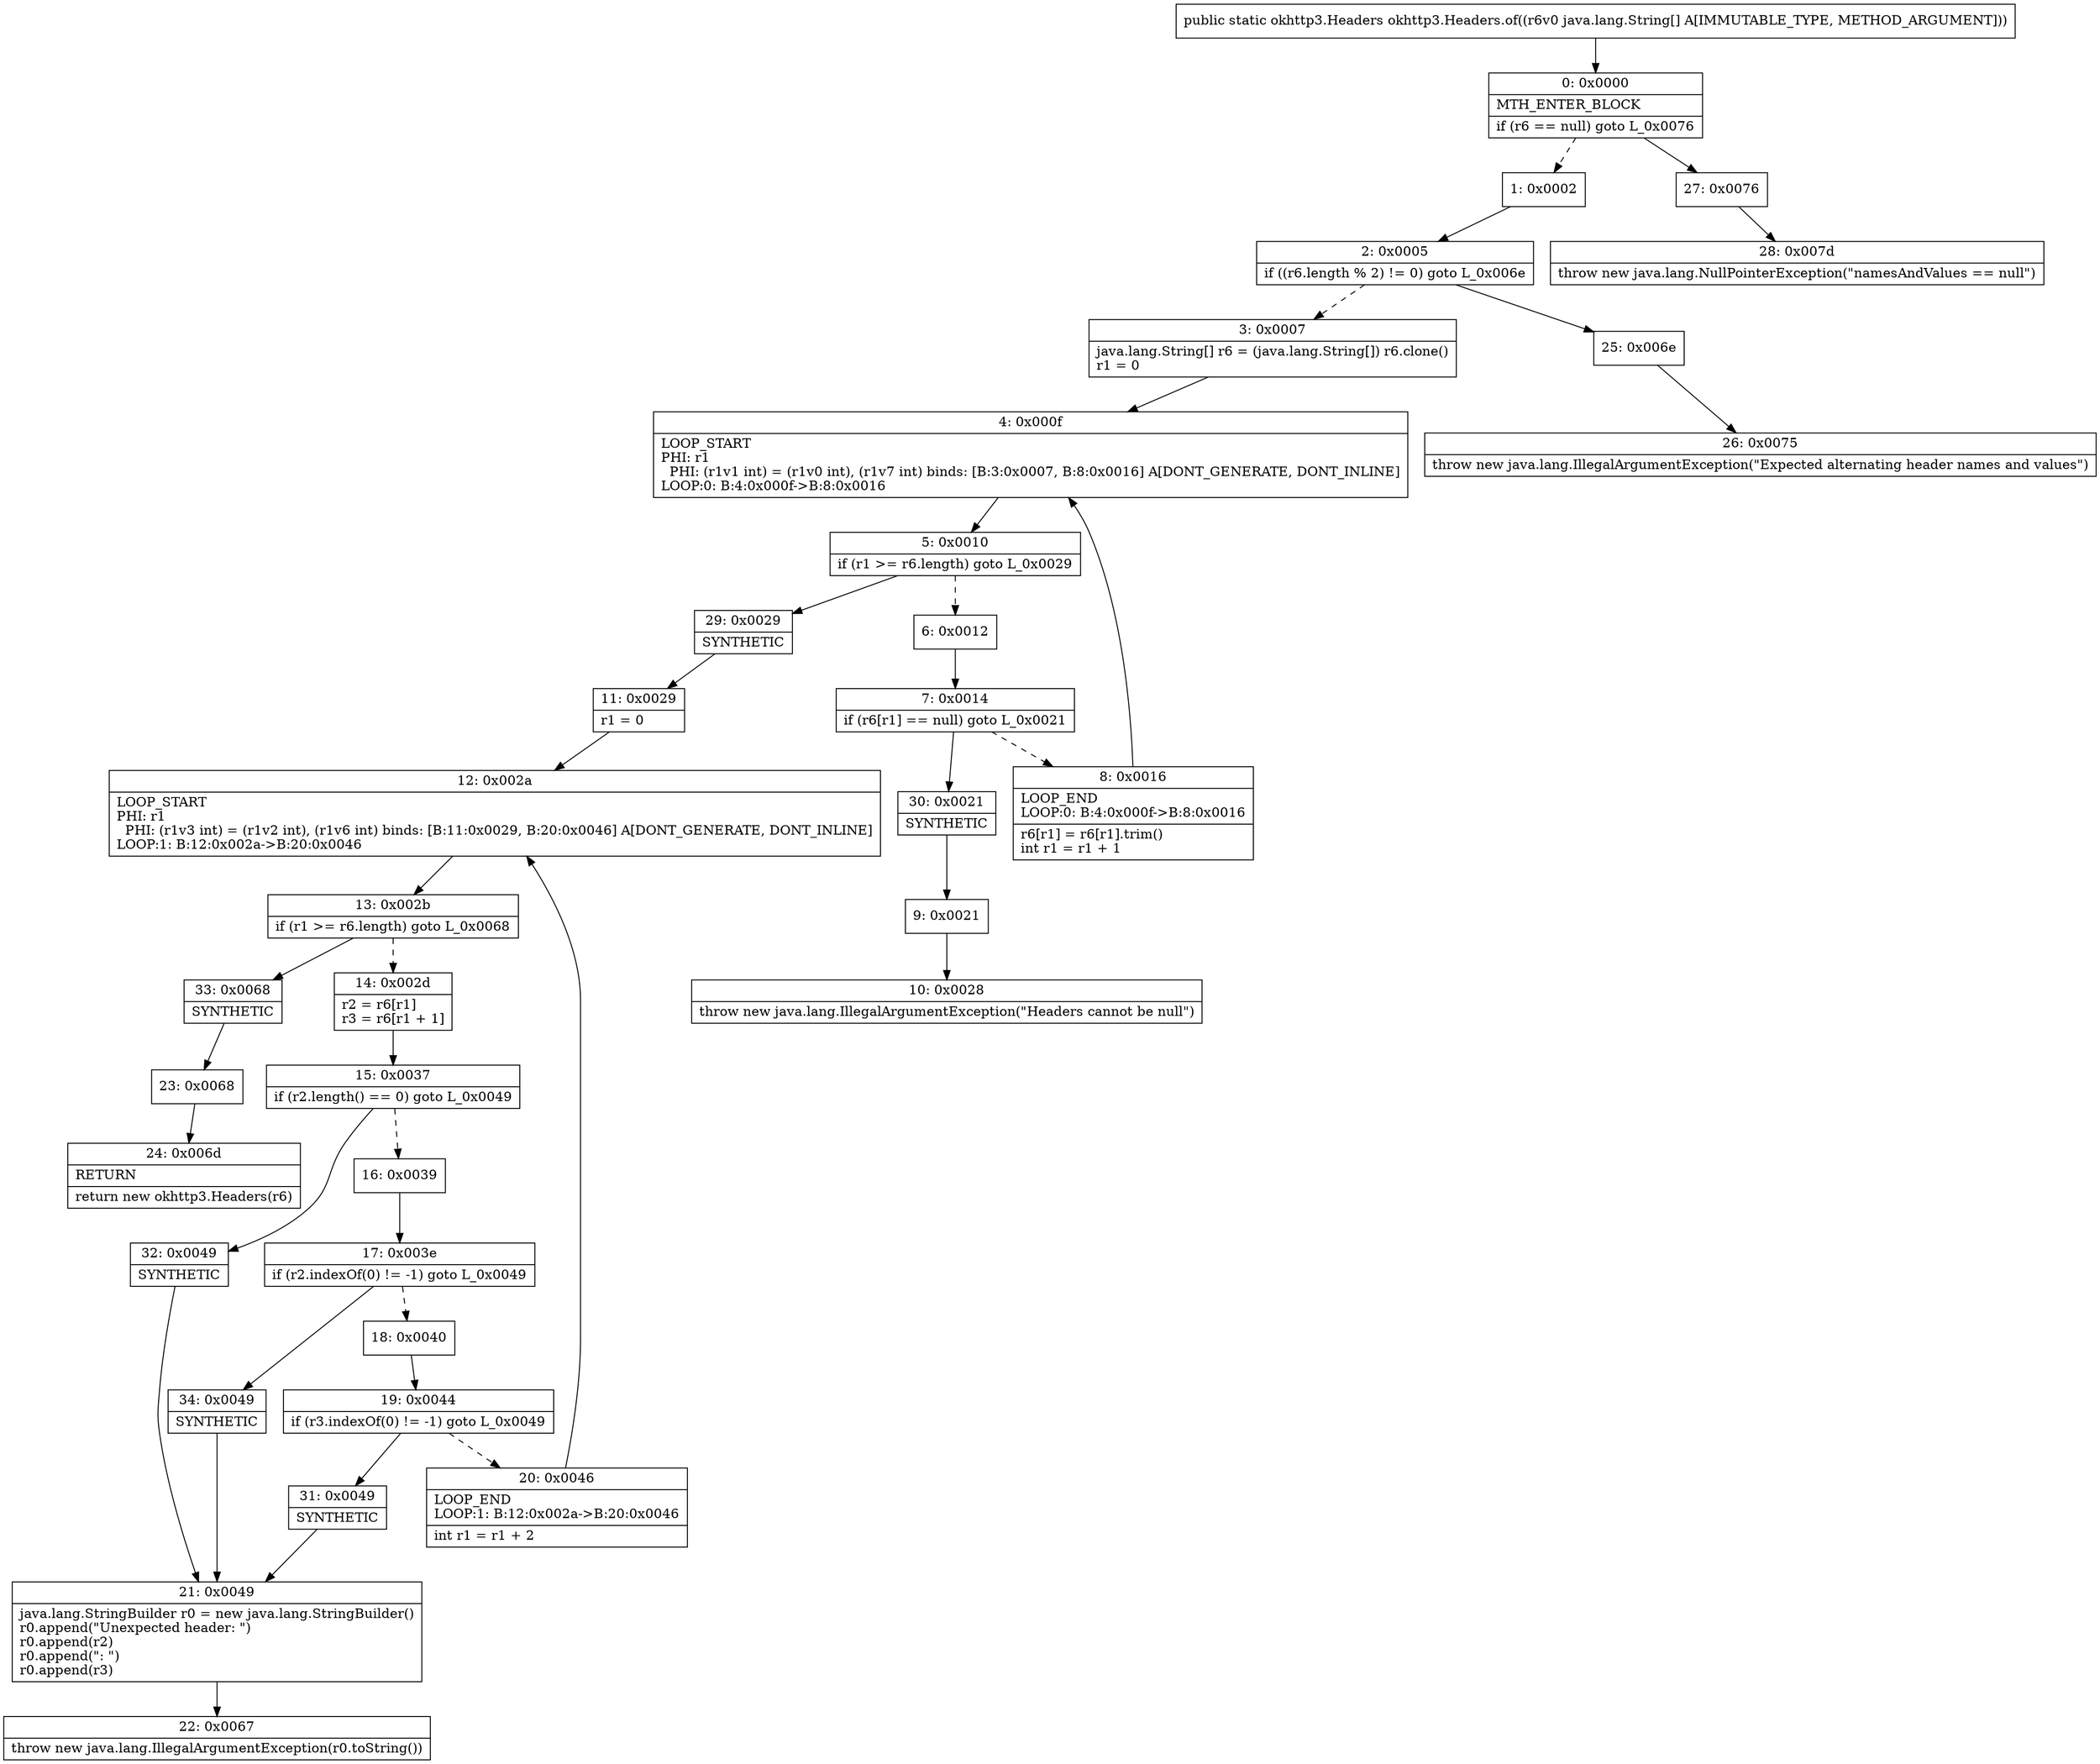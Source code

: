digraph "CFG forokhttp3.Headers.of([Ljava\/lang\/String;)Lokhttp3\/Headers;" {
Node_0 [shape=record,label="{0\:\ 0x0000|MTH_ENTER_BLOCK\l|if (r6 == null) goto L_0x0076\l}"];
Node_1 [shape=record,label="{1\:\ 0x0002}"];
Node_2 [shape=record,label="{2\:\ 0x0005|if ((r6.length % 2) != 0) goto L_0x006e\l}"];
Node_3 [shape=record,label="{3\:\ 0x0007|java.lang.String[] r6 = (java.lang.String[]) r6.clone()\lr1 = 0\l}"];
Node_4 [shape=record,label="{4\:\ 0x000f|LOOP_START\lPHI: r1 \l  PHI: (r1v1 int) = (r1v0 int), (r1v7 int) binds: [B:3:0x0007, B:8:0x0016] A[DONT_GENERATE, DONT_INLINE]\lLOOP:0: B:4:0x000f\-\>B:8:0x0016\l}"];
Node_5 [shape=record,label="{5\:\ 0x0010|if (r1 \>= r6.length) goto L_0x0029\l}"];
Node_6 [shape=record,label="{6\:\ 0x0012}"];
Node_7 [shape=record,label="{7\:\ 0x0014|if (r6[r1] == null) goto L_0x0021\l}"];
Node_8 [shape=record,label="{8\:\ 0x0016|LOOP_END\lLOOP:0: B:4:0x000f\-\>B:8:0x0016\l|r6[r1] = r6[r1].trim()\lint r1 = r1 + 1\l}"];
Node_9 [shape=record,label="{9\:\ 0x0021}"];
Node_10 [shape=record,label="{10\:\ 0x0028|throw new java.lang.IllegalArgumentException(\"Headers cannot be null\")\l}"];
Node_11 [shape=record,label="{11\:\ 0x0029|r1 = 0\l}"];
Node_12 [shape=record,label="{12\:\ 0x002a|LOOP_START\lPHI: r1 \l  PHI: (r1v3 int) = (r1v2 int), (r1v6 int) binds: [B:11:0x0029, B:20:0x0046] A[DONT_GENERATE, DONT_INLINE]\lLOOP:1: B:12:0x002a\-\>B:20:0x0046\l}"];
Node_13 [shape=record,label="{13\:\ 0x002b|if (r1 \>= r6.length) goto L_0x0068\l}"];
Node_14 [shape=record,label="{14\:\ 0x002d|r2 = r6[r1]\lr3 = r6[r1 + 1]\l}"];
Node_15 [shape=record,label="{15\:\ 0x0037|if (r2.length() == 0) goto L_0x0049\l}"];
Node_16 [shape=record,label="{16\:\ 0x0039}"];
Node_17 [shape=record,label="{17\:\ 0x003e|if (r2.indexOf(0) != \-1) goto L_0x0049\l}"];
Node_18 [shape=record,label="{18\:\ 0x0040}"];
Node_19 [shape=record,label="{19\:\ 0x0044|if (r3.indexOf(0) != \-1) goto L_0x0049\l}"];
Node_20 [shape=record,label="{20\:\ 0x0046|LOOP_END\lLOOP:1: B:12:0x002a\-\>B:20:0x0046\l|int r1 = r1 + 2\l}"];
Node_21 [shape=record,label="{21\:\ 0x0049|java.lang.StringBuilder r0 = new java.lang.StringBuilder()\lr0.append(\"Unexpected header: \")\lr0.append(r2)\lr0.append(\": \")\lr0.append(r3)\l}"];
Node_22 [shape=record,label="{22\:\ 0x0067|throw new java.lang.IllegalArgumentException(r0.toString())\l}"];
Node_23 [shape=record,label="{23\:\ 0x0068}"];
Node_24 [shape=record,label="{24\:\ 0x006d|RETURN\l|return new okhttp3.Headers(r6)\l}"];
Node_25 [shape=record,label="{25\:\ 0x006e}"];
Node_26 [shape=record,label="{26\:\ 0x0075|throw new java.lang.IllegalArgumentException(\"Expected alternating header names and values\")\l}"];
Node_27 [shape=record,label="{27\:\ 0x0076}"];
Node_28 [shape=record,label="{28\:\ 0x007d|throw new java.lang.NullPointerException(\"namesAndValues == null\")\l}"];
Node_29 [shape=record,label="{29\:\ 0x0029|SYNTHETIC\l}"];
Node_30 [shape=record,label="{30\:\ 0x0021|SYNTHETIC\l}"];
Node_31 [shape=record,label="{31\:\ 0x0049|SYNTHETIC\l}"];
Node_32 [shape=record,label="{32\:\ 0x0049|SYNTHETIC\l}"];
Node_33 [shape=record,label="{33\:\ 0x0068|SYNTHETIC\l}"];
Node_34 [shape=record,label="{34\:\ 0x0049|SYNTHETIC\l}"];
MethodNode[shape=record,label="{public static okhttp3.Headers okhttp3.Headers.of((r6v0 java.lang.String[] A[IMMUTABLE_TYPE, METHOD_ARGUMENT])) }"];
MethodNode -> Node_0;
Node_0 -> Node_1[style=dashed];
Node_0 -> Node_27;
Node_1 -> Node_2;
Node_2 -> Node_3[style=dashed];
Node_2 -> Node_25;
Node_3 -> Node_4;
Node_4 -> Node_5;
Node_5 -> Node_6[style=dashed];
Node_5 -> Node_29;
Node_6 -> Node_7;
Node_7 -> Node_8[style=dashed];
Node_7 -> Node_30;
Node_8 -> Node_4;
Node_9 -> Node_10;
Node_11 -> Node_12;
Node_12 -> Node_13;
Node_13 -> Node_14[style=dashed];
Node_13 -> Node_33;
Node_14 -> Node_15;
Node_15 -> Node_16[style=dashed];
Node_15 -> Node_32;
Node_16 -> Node_17;
Node_17 -> Node_18[style=dashed];
Node_17 -> Node_34;
Node_18 -> Node_19;
Node_19 -> Node_20[style=dashed];
Node_19 -> Node_31;
Node_20 -> Node_12;
Node_21 -> Node_22;
Node_23 -> Node_24;
Node_25 -> Node_26;
Node_27 -> Node_28;
Node_29 -> Node_11;
Node_30 -> Node_9;
Node_31 -> Node_21;
Node_32 -> Node_21;
Node_33 -> Node_23;
Node_34 -> Node_21;
}

